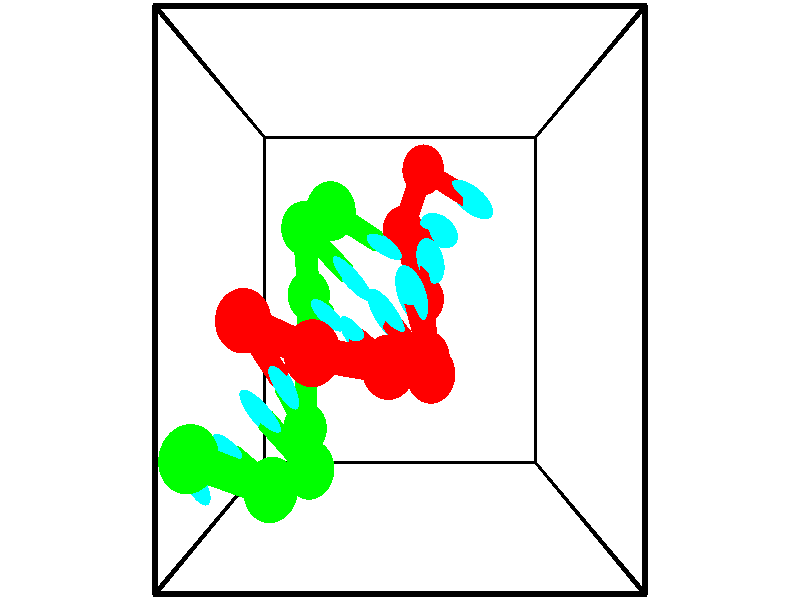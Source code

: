 // switches for output
#declare DRAW_BASES = 1; // possible values are 0, 1; only relevant for DNA ribbons
#declare DRAW_BASES_TYPE = 3; // possible values are 1, 2, 3; only relevant for DNA ribbons
#declare DRAW_FOG = 0; // set to 1 to enable fog

#include "colors.inc"

#include "transforms.inc"
background { rgb <1, 1, 1>}

#default {
   normal{
       ripples 0.25
       frequency 0.20
       turbulence 0.2
       lambda 5
   }
	finish {
		phong 0.1
		phong_size 40.
	}
}

// original window dimensions: 1024x640


// camera settings

camera {
	sky <-0, 1, 0>
	up <-0, 1, 0>
	right 1.6 * <1, 0, 0>
	location <2.5, 2.5, 11.1562>
	look_at <2.5, 2.5, 2.5>
	direction <0, 0, -8.6562>
	angle 67.0682
}


# declare cpy_camera_pos = <2.5, 2.5, 11.1562>;
# if (DRAW_FOG = 1)
fog {
	fog_type 2
	up vnormalize(cpy_camera_pos)
	color rgbt<1,1,1,0.3>
	distance 1e-5
	fog_alt 3e-3
	fog_offset 4
}
# end


// LIGHTS

# declare lum = 6;
global_settings {
	ambient_light rgb lum * <0.05, 0.05, 0.05>
	max_trace_level 15
}# declare cpy_direct_light_amount = 0.25;
light_source
{	1000 * <-1, -1, 1>,
	rgb lum * cpy_direct_light_amount
	parallel
}

light_source
{	1000 * <1, 1, -1>,
	rgb lum * cpy_direct_light_amount
	parallel
}

// strand 0

// nucleotide -1

// particle -1
sphere {
	<2.778854, 3.798916, 3.915528> 0.250000
	pigment { color rgbt <1,0,0,0> }
	no_shadow
}
cylinder {
	<3.086750, 3.606743, 4.083664>,  <3.271487, 3.491439, 4.184546>, 0.100000
	pigment { color rgbt <1,0,0,0> }
	no_shadow
}
cylinder {
	<3.086750, 3.606743, 4.083664>,  <2.778854, 3.798916, 3.915528>, 0.100000
	pigment { color rgbt <1,0,0,0> }
	no_shadow
}

// particle -1
sphere {
	<3.086750, 3.606743, 4.083664> 0.100000
	pigment { color rgbt <1,0,0,0> }
	no_shadow
}
sphere {
	0, 1
	scale<0.080000,0.200000,0.300000>
	matrix <-0.626820, -0.693470, 0.355240,
		0.120825, -0.536920, -0.834936,
		0.769739, -0.480433, 0.420341,
		3.317672, 3.462613, 4.209766>
	pigment { color rgbt <0,1,1,0> }
	no_shadow
}
cylinder {
	<2.533708, 3.221303, 3.664016>,  <2.778854, 3.798916, 3.915528>, 0.130000
	pigment { color rgbt <1,0,0,0> }
	no_shadow
}

// nucleotide -1

// particle -1
sphere {
	<2.533708, 3.221303, 3.664016> 0.250000
	pigment { color rgbt <1,0,0,0> }
	no_shadow
}
cylinder {
	<2.767197, 3.187374, 3.987020>,  <2.907290, 3.167017, 4.180823>, 0.100000
	pigment { color rgbt <1,0,0,0> }
	no_shadow
}
cylinder {
	<2.767197, 3.187374, 3.987020>,  <2.533708, 3.221303, 3.664016>, 0.100000
	pigment { color rgbt <1,0,0,0> }
	no_shadow
}

// particle -1
sphere {
	<2.767197, 3.187374, 3.987020> 0.100000
	pigment { color rgbt <1,0,0,0> }
	no_shadow
}
sphere {
	0, 1
	scale<0.080000,0.200000,0.300000>
	matrix <-0.658044, -0.632029, 0.409289,
		0.475653, -0.770288, -0.424747,
		0.583723, -0.084823, 0.807510,
		2.942313, 3.161927, 4.229274>
	pigment { color rgbt <0,1,1,0> }
	no_shadow
}
cylinder {
	<2.782536, 2.508061, 3.828141>,  <2.533708, 3.221303, 3.664016>, 0.130000
	pigment { color rgbt <1,0,0,0> }
	no_shadow
}

// nucleotide -1

// particle -1
sphere {
	<2.782536, 2.508061, 3.828141> 0.250000
	pigment { color rgbt <1,0,0,0> }
	no_shadow
}
cylinder {
	<2.813393, 2.707989, 4.173216>,  <2.831907, 2.827945, 4.380261>, 0.100000
	pigment { color rgbt <1,0,0,0> }
	no_shadow
}
cylinder {
	<2.813393, 2.707989, 4.173216>,  <2.782536, 2.508061, 3.828141>, 0.100000
	pigment { color rgbt <1,0,0,0> }
	no_shadow
}

// particle -1
sphere {
	<2.813393, 2.707989, 4.173216> 0.100000
	pigment { color rgbt <1,0,0,0> }
	no_shadow
}
sphere {
	0, 1
	scale<0.080000,0.200000,0.300000>
	matrix <-0.710111, -0.579824, 0.399433,
		0.699851, -0.643417, 0.310199,
		0.077142, 0.499819, 0.862688,
		2.836535, 2.857934, 4.432022>
	pigment { color rgbt <0,1,1,0> }
	no_shadow
}
cylinder {
	<2.812507, 1.957511, 4.313302>,  <2.782536, 2.508061, 3.828141>, 0.130000
	pigment { color rgbt <1,0,0,0> }
	no_shadow
}

// nucleotide -1

// particle -1
sphere {
	<2.812507, 1.957511, 4.313302> 0.250000
	pigment { color rgbt <1,0,0,0> }
	no_shadow
}
cylinder {
	<2.705551, 2.295380, 4.498789>,  <2.641377, 2.498101, 4.610081>, 0.100000
	pigment { color rgbt <1,0,0,0> }
	no_shadow
}
cylinder {
	<2.705551, 2.295380, 4.498789>,  <2.812507, 1.957511, 4.313302>, 0.100000
	pigment { color rgbt <1,0,0,0> }
	no_shadow
}

// particle -1
sphere {
	<2.705551, 2.295380, 4.498789> 0.100000
	pigment { color rgbt <1,0,0,0> }
	no_shadow
}
sphere {
	0, 1
	scale<0.080000,0.200000,0.300000>
	matrix <-0.595326, -0.523220, 0.609777,
		0.757687, -0.113015, 0.642758,
		-0.267391, 0.844670, 0.463718,
		2.625334, 2.548781, 4.637904>
	pigment { color rgbt <0,1,1,0> }
	no_shadow
}
cylinder {
	<2.810298, 1.874857, 5.028737>,  <2.812507, 1.957511, 4.313302>, 0.130000
	pigment { color rgbt <1,0,0,0> }
	no_shadow
}

// nucleotide -1

// particle -1
sphere {
	<2.810298, 1.874857, 5.028737> 0.250000
	pigment { color rgbt <1,0,0,0> }
	no_shadow
}
cylinder {
	<2.551079, 2.152630, 4.903646>,  <2.395547, 2.319293, 4.828592>, 0.100000
	pigment { color rgbt <1,0,0,0> }
	no_shadow
}
cylinder {
	<2.551079, 2.152630, 4.903646>,  <2.810298, 1.874857, 5.028737>, 0.100000
	pigment { color rgbt <1,0,0,0> }
	no_shadow
}

// particle -1
sphere {
	<2.551079, 2.152630, 4.903646> 0.100000
	pigment { color rgbt <1,0,0,0> }
	no_shadow
}
sphere {
	0, 1
	scale<0.080000,0.200000,0.300000>
	matrix <-0.745385, -0.494042, 0.447575,
		0.156311, 0.523151, 0.837783,
		-0.648049, 0.694431, -0.312725,
		2.356664, 2.360959, 4.809829>
	pigment { color rgbt <0,1,1,0> }
	no_shadow
}
cylinder {
	<2.393622, 1.984119, 5.591598>,  <2.810298, 1.874857, 5.028737>, 0.130000
	pigment { color rgbt <1,0,0,0> }
	no_shadow
}

// nucleotide -1

// particle -1
sphere {
	<2.393622, 1.984119, 5.591598> 0.250000
	pigment { color rgbt <1,0,0,0> }
	no_shadow
}
cylinder {
	<2.196548, 2.097248, 5.262411>,  <2.078304, 2.165125, 5.064899>, 0.100000
	pigment { color rgbt <1,0,0,0> }
	no_shadow
}
cylinder {
	<2.196548, 2.097248, 5.262411>,  <2.393622, 1.984119, 5.591598>, 0.100000
	pigment { color rgbt <1,0,0,0> }
	no_shadow
}

// particle -1
sphere {
	<2.196548, 2.097248, 5.262411> 0.100000
	pigment { color rgbt <1,0,0,0> }
	no_shadow
}
sphere {
	0, 1
	scale<0.080000,0.200000,0.300000>
	matrix <-0.766380, -0.589005, 0.256390,
		-0.412218, 0.757024, 0.506943,
		-0.492685, 0.282822, -0.822966,
		2.048743, 2.182095, 5.015521>
	pigment { color rgbt <0,1,1,0> }
	no_shadow
}
cylinder {
	<1.723825, 2.108124, 5.813879>,  <2.393622, 1.984119, 5.591598>, 0.130000
	pigment { color rgbt <1,0,0,0> }
	no_shadow
}

// nucleotide -1

// particle -1
sphere {
	<1.723825, 2.108124, 5.813879> 0.250000
	pigment { color rgbt <1,0,0,0> }
	no_shadow
}
cylinder {
	<1.687733, 2.051205, 5.419598>,  <1.666077, 2.017053, 5.183029>, 0.100000
	pigment { color rgbt <1,0,0,0> }
	no_shadow
}
cylinder {
	<1.687733, 2.051205, 5.419598>,  <1.723825, 2.108124, 5.813879>, 0.100000
	pigment { color rgbt <1,0,0,0> }
	no_shadow
}

// particle -1
sphere {
	<1.687733, 2.051205, 5.419598> 0.100000
	pigment { color rgbt <1,0,0,0> }
	no_shadow
}
sphere {
	0, 1
	scale<0.080000,0.200000,0.300000>
	matrix <-0.806920, -0.569659, 0.156104,
		-0.583728, 0.809468, -0.063422,
		-0.090232, -0.142299, -0.985702,
		1.660663, 2.008515, 5.123887>
	pigment { color rgbt <0,1,1,0> }
	no_shadow
}
cylinder {
	<1.062159, 2.341720, 5.613266>,  <1.723825, 2.108124, 5.813879>, 0.130000
	pigment { color rgbt <1,0,0,0> }
	no_shadow
}

// nucleotide -1

// particle -1
sphere {
	<1.062159, 2.341720, 5.613266> 0.250000
	pigment { color rgbt <1,0,0,0> }
	no_shadow
}
cylinder {
	<1.221809, 2.050335, 5.390541>,  <1.317600, 1.875504, 5.256906>, 0.100000
	pigment { color rgbt <1,0,0,0> }
	no_shadow
}
cylinder {
	<1.221809, 2.050335, 5.390541>,  <1.062159, 2.341720, 5.613266>, 0.100000
	pigment { color rgbt <1,0,0,0> }
	no_shadow
}

// particle -1
sphere {
	<1.221809, 2.050335, 5.390541> 0.100000
	pigment { color rgbt <1,0,0,0> }
	no_shadow
}
sphere {
	0, 1
	scale<0.080000,0.200000,0.300000>
	matrix <-0.857466, -0.511624, 0.054707,
		-0.324731, 0.455614, -0.828834,
		0.399126, -0.728462, -0.556813,
		1.341547, 1.831796, 5.223497>
	pigment { color rgbt <0,1,1,0> }
	no_shadow
}
// strand 1

// nucleotide -1

// particle -1
sphere {
	<0.654972, 1.342427, 5.878585> 0.250000
	pigment { color rgbt <0,1,0,0> }
	no_shadow
}
cylinder {
	<0.574554, 1.151344, 5.536503>,  <0.526304, 1.036695, 5.331254>, 0.100000
	pigment { color rgbt <0,1,0,0> }
	no_shadow
}
cylinder {
	<0.574554, 1.151344, 5.536503>,  <0.654972, 1.342427, 5.878585>, 0.100000
	pigment { color rgbt <0,1,0,0> }
	no_shadow
}

// particle -1
sphere {
	<0.574554, 1.151344, 5.536503> 0.100000
	pigment { color rgbt <0,1,0,0> }
	no_shadow
}
sphere {
	0, 1
	scale<0.080000,0.200000,0.300000>
	matrix <0.700904, 0.539748, -0.466267,
		0.684335, -0.693158, 0.226312,
		-0.201045, -0.477706, -0.855206,
		0.514241, 1.008032, 5.279941>
	pigment { color rgbt <0,1,1,0> }
	no_shadow
}
cylinder {
	<1.295267, 1.022358, 5.514378>,  <0.654972, 1.342427, 5.878585>, 0.130000
	pigment { color rgbt <0,1,0,0> }
	no_shadow
}

// nucleotide -1

// particle -1
sphere {
	<1.295267, 1.022358, 5.514378> 0.250000
	pigment { color rgbt <0,1,0,0> }
	no_shadow
}
cylinder {
	<1.008545, 1.122372, 5.254017>,  <0.836512, 1.182380, 5.097801>, 0.100000
	pigment { color rgbt <0,1,0,0> }
	no_shadow
}
cylinder {
	<1.008545, 1.122372, 5.254017>,  <1.295267, 1.022358, 5.514378>, 0.100000
	pigment { color rgbt <0,1,0,0> }
	no_shadow
}

// particle -1
sphere {
	<1.008545, 1.122372, 5.254017> 0.100000
	pigment { color rgbt <0,1,0,0> }
	no_shadow
}
sphere {
	0, 1
	scale<0.080000,0.200000,0.300000>
	matrix <0.631087, 0.629604, -0.453131,
		0.296511, -0.735582, -0.609098,
		-0.716806, 0.250036, -0.650901,
		0.793503, 1.197382, 5.058746>
	pigment { color rgbt <0,1,1,0> }
	no_shadow
}
cylinder {
	<1.569062, 1.036744, 4.911296>,  <1.295267, 1.022358, 5.514378>, 0.130000
	pigment { color rgbt <0,1,0,0> }
	no_shadow
}

// nucleotide -1

// particle -1
sphere {
	<1.569062, 1.036744, 4.911296> 0.250000
	pigment { color rgbt <0,1,0,0> }
	no_shadow
}
cylinder {
	<1.271820, 1.302711, 4.881157>,  <1.093475, 1.462292, 4.863074>, 0.100000
	pigment { color rgbt <0,1,0,0> }
	no_shadow
}
cylinder {
	<1.271820, 1.302711, 4.881157>,  <1.569062, 1.036744, 4.911296>, 0.100000
	pigment { color rgbt <0,1,0,0> }
	no_shadow
}

// particle -1
sphere {
	<1.271820, 1.302711, 4.881157> 0.100000
	pigment { color rgbt <0,1,0,0> }
	no_shadow
}
sphere {
	0, 1
	scale<0.080000,0.200000,0.300000>
	matrix <0.596167, 0.606679, -0.525857,
		-0.303941, -0.435686, -0.847229,
		-0.743105, 0.664919, -0.075347,
		1.048889, 1.502187, 4.858553>
	pigment { color rgbt <0,1,1,0> }
	no_shadow
}
cylinder {
	<1.404284, 1.261411, 4.195356>,  <1.569062, 1.036744, 4.911296>, 0.130000
	pigment { color rgbt <0,1,0,0> }
	no_shadow
}

// nucleotide -1

// particle -1
sphere {
	<1.404284, 1.261411, 4.195356> 0.250000
	pigment { color rgbt <0,1,0,0> }
	no_shadow
}
cylinder {
	<1.303001, 1.543354, 4.460403>,  <1.242232, 1.712520, 4.619432>, 0.100000
	pigment { color rgbt <0,1,0,0> }
	no_shadow
}
cylinder {
	<1.303001, 1.543354, 4.460403>,  <1.404284, 1.261411, 4.195356>, 0.100000
	pigment { color rgbt <0,1,0,0> }
	no_shadow
}

// particle -1
sphere {
	<1.303001, 1.543354, 4.460403> 0.100000
	pigment { color rgbt <0,1,0,0> }
	no_shadow
}
sphere {
	0, 1
	scale<0.080000,0.200000,0.300000>
	matrix <0.679119, 0.617309, -0.397148,
		-0.688973, 0.349436, -0.634989,
		-0.253206, 0.704857, 0.662618,
		1.227039, 1.754811, 4.659189>
	pigment { color rgbt <0,1,1,0> }
	no_shadow
}
cylinder {
	<1.380986, 1.909848, 3.868271>,  <1.404284, 1.261411, 4.195356>, 0.130000
	pigment { color rgbt <0,1,0,0> }
	no_shadow
}

// nucleotide -1

// particle -1
sphere {
	<1.380986, 1.909848, 3.868271> 0.250000
	pigment { color rgbt <0,1,0,0> }
	no_shadow
}
cylinder {
	<1.456123, 1.976658, 4.255428>,  <1.501206, 2.016744, 4.487723>, 0.100000
	pigment { color rgbt <0,1,0,0> }
	no_shadow
}
cylinder {
	<1.456123, 1.976658, 4.255428>,  <1.380986, 1.909848, 3.868271>, 0.100000
	pigment { color rgbt <0,1,0,0> }
	no_shadow
}

// particle -1
sphere {
	<1.456123, 1.976658, 4.255428> 0.100000
	pigment { color rgbt <0,1,0,0> }
	no_shadow
}
sphere {
	0, 1
	scale<0.080000,0.200000,0.300000>
	matrix <0.588969, 0.769458, -0.247085,
		-0.786022, 0.616472, 0.046164,
		0.187842, 0.167025, 0.967893,
		1.512476, 2.026765, 4.545796>
	pigment { color rgbt <0,1,1,0> }
	no_shadow
}
cylinder {
	<1.409110, 2.546638, 3.928232>,  <1.380986, 1.909848, 3.868271>, 0.130000
	pigment { color rgbt <0,1,0,0> }
	no_shadow
}

// nucleotide -1

// particle -1
sphere {
	<1.409110, 2.546638, 3.928232> 0.250000
	pigment { color rgbt <0,1,0,0> }
	no_shadow
}
cylinder {
	<1.577583, 2.440830, 4.275249>,  <1.678667, 2.377345, 4.483460>, 0.100000
	pigment { color rgbt <0,1,0,0> }
	no_shadow
}
cylinder {
	<1.577583, 2.440830, 4.275249>,  <1.409110, 2.546638, 3.928232>, 0.100000
	pigment { color rgbt <0,1,0,0> }
	no_shadow
}

// particle -1
sphere {
	<1.577583, 2.440830, 4.275249> 0.100000
	pigment { color rgbt <0,1,0,0> }
	no_shadow
}
sphere {
	0, 1
	scale<0.080000,0.200000,0.300000>
	matrix <0.587792, 0.808072, -0.038980,
		-0.690728, 0.526354, 0.495830,
		0.421183, -0.264521, 0.867545,
		1.703938, 2.361474, 4.535513>
	pigment { color rgbt <0,1,1,0> }
	no_shadow
}
cylinder {
	<1.442792, 3.157381, 4.491687>,  <1.409110, 2.546638, 3.928232>, 0.130000
	pigment { color rgbt <0,1,0,0> }
	no_shadow
}

// nucleotide -1

// particle -1
sphere {
	<1.442792, 3.157381, 4.491687> 0.250000
	pigment { color rgbt <0,1,0,0> }
	no_shadow
}
cylinder {
	<1.742607, 2.894585, 4.524075>,  <1.922496, 2.736907, 4.543507>, 0.100000
	pigment { color rgbt <0,1,0,0> }
	no_shadow
}
cylinder {
	<1.742607, 2.894585, 4.524075>,  <1.442792, 3.157381, 4.491687>, 0.100000
	pigment { color rgbt <0,1,0,0> }
	no_shadow
}

// particle -1
sphere {
	<1.742607, 2.894585, 4.524075> 0.100000
	pigment { color rgbt <0,1,0,0> }
	no_shadow
}
sphere {
	0, 1
	scale<0.080000,0.200000,0.300000>
	matrix <0.659551, 0.730774, -0.175960,
		0.056433, 0.185293, 0.981062,
		0.749539, -0.656990, 0.080970,
		1.967469, 2.697488, 4.548366>
	pigment { color rgbt <0,1,1,0> }
	no_shadow
}
cylinder {
	<1.800580, 3.249643, 5.042057>,  <1.442792, 3.157381, 4.491687>, 0.130000
	pigment { color rgbt <0,1,0,0> }
	no_shadow
}

// nucleotide -1

// particle -1
sphere {
	<1.800580, 3.249643, 5.042057> 0.250000
	pigment { color rgbt <0,1,0,0> }
	no_shadow
}
cylinder {
	<2.079384, 3.114956, 4.788822>,  <2.246666, 3.034143, 4.636881>, 0.100000
	pigment { color rgbt <0,1,0,0> }
	no_shadow
}
cylinder {
	<2.079384, 3.114956, 4.788822>,  <1.800580, 3.249643, 5.042057>, 0.100000
	pigment { color rgbt <0,1,0,0> }
	no_shadow
}

// particle -1
sphere {
	<2.079384, 3.114956, 4.788822> 0.100000
	pigment { color rgbt <0,1,0,0> }
	no_shadow
}
sphere {
	0, 1
	scale<0.080000,0.200000,0.300000>
	matrix <0.531611, 0.835153, 0.141096,
		0.481215, -0.434902, 0.761112,
		0.697009, -0.336719, -0.633087,
		2.288486, 3.013940, 4.598896>
	pigment { color rgbt <0,1,1,0> }
	no_shadow
}
// box output
cylinder {
	<0.000000, 0.000000, 0.000000>,  <5.000000, 0.000000, 0.000000>, 0.025000
	pigment { color rgbt <0,0,0,0> }
	no_shadow
}
cylinder {
	<0.000000, 0.000000, 0.000000>,  <0.000000, 5.000000, 0.000000>, 0.025000
	pigment { color rgbt <0,0,0,0> }
	no_shadow
}
cylinder {
	<0.000000, 0.000000, 0.000000>,  <0.000000, 0.000000, 5.000000>, 0.025000
	pigment { color rgbt <0,0,0,0> }
	no_shadow
}
cylinder {
	<5.000000, 5.000000, 5.000000>,  <0.000000, 5.000000, 5.000000>, 0.025000
	pigment { color rgbt <0,0,0,0> }
	no_shadow
}
cylinder {
	<5.000000, 5.000000, 5.000000>,  <5.000000, 0.000000, 5.000000>, 0.025000
	pigment { color rgbt <0,0,0,0> }
	no_shadow
}
cylinder {
	<5.000000, 5.000000, 5.000000>,  <5.000000, 5.000000, 0.000000>, 0.025000
	pigment { color rgbt <0,0,0,0> }
	no_shadow
}
cylinder {
	<0.000000, 0.000000, 5.000000>,  <0.000000, 5.000000, 5.000000>, 0.025000
	pigment { color rgbt <0,0,0,0> }
	no_shadow
}
cylinder {
	<0.000000, 0.000000, 5.000000>,  <5.000000, 0.000000, 5.000000>, 0.025000
	pigment { color rgbt <0,0,0,0> }
	no_shadow
}
cylinder {
	<5.000000, 5.000000, 0.000000>,  <0.000000, 5.000000, 0.000000>, 0.025000
	pigment { color rgbt <0,0,0,0> }
	no_shadow
}
cylinder {
	<5.000000, 5.000000, 0.000000>,  <5.000000, 0.000000, 0.000000>, 0.025000
	pigment { color rgbt <0,0,0,0> }
	no_shadow
}
cylinder {
	<5.000000, 0.000000, 5.000000>,  <5.000000, 0.000000, 0.000000>, 0.025000
	pigment { color rgbt <0,0,0,0> }
	no_shadow
}
cylinder {
	<0.000000, 5.000000, 0.000000>,  <0.000000, 5.000000, 5.000000>, 0.025000
	pigment { color rgbt <0,0,0,0> }
	no_shadow
}
// end of box output
